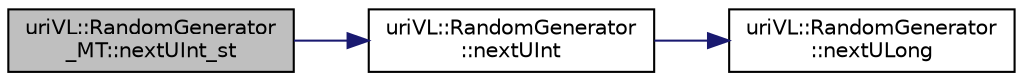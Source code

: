 digraph "uriVL::RandomGenerator_MT::nextUInt_st"
{
  edge [fontname="Helvetica",fontsize="10",labelfontname="Helvetica",labelfontsize="10"];
  node [fontname="Helvetica",fontsize="10",shape=record];
  rankdir="LR";
  Node1 [label="uriVL::RandomGenerator\l_MT::nextUInt_st",height=0.2,width=0.4,color="black", fillcolor="grey75", style="filled", fontcolor="black"];
  Node1 -> Node2 [color="midnightblue",fontsize="10",style="solid",fontname="Helvetica"];
  Node2 [label="uriVL::RandomGenerator\l::nextUInt",height=0.2,width=0.4,color="black", fillcolor="white", style="filled",URL="$classuriVL_1_1RandomGenerator.html#a0dd3ee495ac649958b1c422fcc6ac19a",tooltip="Returns a new uniformly-distributed unsigned int pseudo-random number in the full range of the data t..."];
  Node2 -> Node3 [color="midnightblue",fontsize="10",style="solid",fontname="Helvetica"];
  Node3 [label="uriVL::RandomGenerator\l::nextULong",height=0.2,width=0.4,color="black", fillcolor="white", style="filled",URL="$classuriVL_1_1RandomGenerator.html#a92c440aa2e3922a301ca0e2879a64144",tooltip="Returns a new uniformly-distributed unsigned long pseudo-random number in the full range of the data ..."];
}
